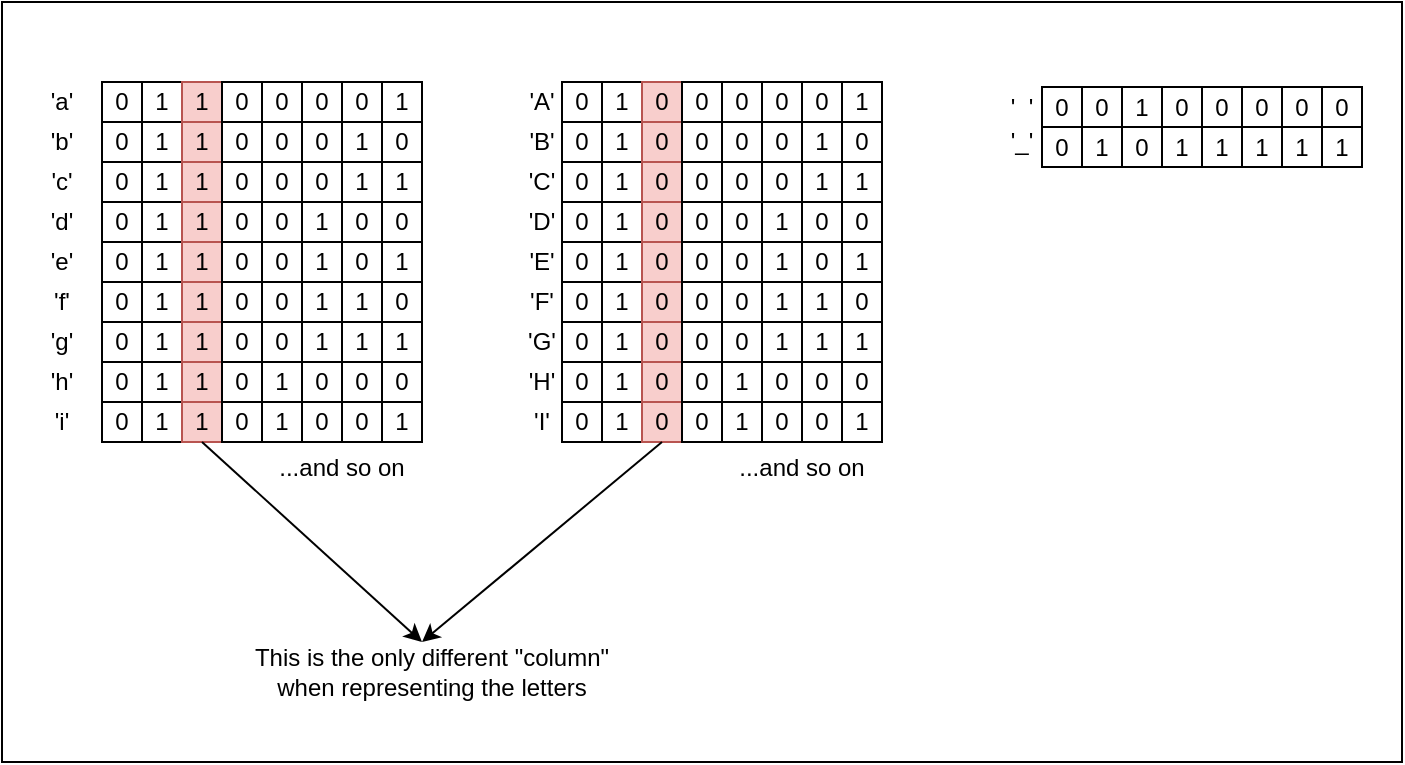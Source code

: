 <mxfile version="20.8.16" type="device"><diagram name="Page-1" id="T2MtLJIfRowbzRZxgwLL"><mxGraphModel dx="1434" dy="854" grid="1" gridSize="10" guides="1" tooltips="1" connect="1" arrows="1" fold="1" page="1" pageScale="1" pageWidth="827" pageHeight="1169" math="0" shadow="0"><root><mxCell id="0"/><mxCell id="1" parent="0"/><mxCell id="EONJ23o-g18Orfq3QXqf-347" value="" style="rounded=0;whiteSpace=wrap;html=1;" vertex="1" parent="1"><mxGeometry x="110" y="80" width="700" height="380" as="geometry"/></mxCell><mxCell id="EONJ23o-g18Orfq3QXqf-1" value="0" style="rounded=0;whiteSpace=wrap;html=1;" vertex="1" parent="1"><mxGeometry x="160" y="120" width="20" height="20" as="geometry"/></mxCell><mxCell id="EONJ23o-g18Orfq3QXqf-2" value="1" style="rounded=0;whiteSpace=wrap;html=1;" vertex="1" parent="1"><mxGeometry x="180" y="120" width="20" height="20" as="geometry"/></mxCell><mxCell id="EONJ23o-g18Orfq3QXqf-3" value="1" style="rounded=0;whiteSpace=wrap;html=1;fillColor=#f8cecc;strokeColor=#b85450;" vertex="1" parent="1"><mxGeometry x="200" y="120" width="20" height="20" as="geometry"/></mxCell><mxCell id="EONJ23o-g18Orfq3QXqf-4" value="0" style="rounded=0;whiteSpace=wrap;html=1;" vertex="1" parent="1"><mxGeometry x="220" y="120" width="20" height="20" as="geometry"/></mxCell><mxCell id="EONJ23o-g18Orfq3QXqf-5" value="0" style="rounded=0;whiteSpace=wrap;html=1;" vertex="1" parent="1"><mxGeometry x="240" y="120" width="20" height="20" as="geometry"/></mxCell><mxCell id="EONJ23o-g18Orfq3QXqf-6" value="0" style="rounded=0;whiteSpace=wrap;html=1;" vertex="1" parent="1"><mxGeometry x="260" y="120" width="20" height="20" as="geometry"/></mxCell><mxCell id="EONJ23o-g18Orfq3QXqf-7" value="0" style="rounded=0;whiteSpace=wrap;html=1;" vertex="1" parent="1"><mxGeometry x="280" y="120" width="20" height="20" as="geometry"/></mxCell><mxCell id="EONJ23o-g18Orfq3QXqf-8" value="1" style="rounded=0;whiteSpace=wrap;html=1;" vertex="1" parent="1"><mxGeometry x="300" y="120" width="20" height="20" as="geometry"/></mxCell><mxCell id="EONJ23o-g18Orfq3QXqf-9" value="0" style="rounded=0;whiteSpace=wrap;html=1;" vertex="1" parent="1"><mxGeometry x="160" y="140" width="20" height="20" as="geometry"/></mxCell><mxCell id="EONJ23o-g18Orfq3QXqf-10" value="1" style="rounded=0;whiteSpace=wrap;html=1;" vertex="1" parent="1"><mxGeometry x="180" y="140" width="20" height="20" as="geometry"/></mxCell><mxCell id="EONJ23o-g18Orfq3QXqf-11" value="1" style="rounded=0;whiteSpace=wrap;html=1;fillColor=#f8cecc;strokeColor=#b85450;" vertex="1" parent="1"><mxGeometry x="200" y="140" width="20" height="20" as="geometry"/></mxCell><mxCell id="EONJ23o-g18Orfq3QXqf-12" value="0" style="rounded=0;whiteSpace=wrap;html=1;" vertex="1" parent="1"><mxGeometry x="220" y="140" width="20" height="20" as="geometry"/></mxCell><mxCell id="EONJ23o-g18Orfq3QXqf-13" value="0" style="rounded=0;whiteSpace=wrap;html=1;" vertex="1" parent="1"><mxGeometry x="240" y="140" width="20" height="20" as="geometry"/></mxCell><mxCell id="EONJ23o-g18Orfq3QXqf-14" value="0" style="rounded=0;whiteSpace=wrap;html=1;" vertex="1" parent="1"><mxGeometry x="260" y="140" width="20" height="20" as="geometry"/></mxCell><mxCell id="EONJ23o-g18Orfq3QXqf-15" value="1" style="rounded=0;whiteSpace=wrap;html=1;" vertex="1" parent="1"><mxGeometry x="280" y="140" width="20" height="20" as="geometry"/></mxCell><mxCell id="EONJ23o-g18Orfq3QXqf-16" value="0" style="rounded=0;whiteSpace=wrap;html=1;" vertex="1" parent="1"><mxGeometry x="300" y="140" width="20" height="20" as="geometry"/></mxCell><mxCell id="EONJ23o-g18Orfq3QXqf-17" value="0" style="rounded=0;whiteSpace=wrap;html=1;" vertex="1" parent="1"><mxGeometry x="160" y="160" width="20" height="20" as="geometry"/></mxCell><mxCell id="EONJ23o-g18Orfq3QXqf-18" value="1" style="rounded=0;whiteSpace=wrap;html=1;" vertex="1" parent="1"><mxGeometry x="180" y="160" width="20" height="20" as="geometry"/></mxCell><mxCell id="EONJ23o-g18Orfq3QXqf-19" value="1" style="rounded=0;whiteSpace=wrap;html=1;fillColor=#f8cecc;strokeColor=#b85450;" vertex="1" parent="1"><mxGeometry x="200" y="160" width="20" height="20" as="geometry"/></mxCell><mxCell id="EONJ23o-g18Orfq3QXqf-20" value="0" style="rounded=0;whiteSpace=wrap;html=1;" vertex="1" parent="1"><mxGeometry x="220" y="160" width="20" height="20" as="geometry"/></mxCell><mxCell id="EONJ23o-g18Orfq3QXqf-21" value="0" style="rounded=0;whiteSpace=wrap;html=1;" vertex="1" parent="1"><mxGeometry x="240" y="160" width="20" height="20" as="geometry"/></mxCell><mxCell id="EONJ23o-g18Orfq3QXqf-22" value="0" style="rounded=0;whiteSpace=wrap;html=1;" vertex="1" parent="1"><mxGeometry x="260" y="160" width="20" height="20" as="geometry"/></mxCell><mxCell id="EONJ23o-g18Orfq3QXqf-23" value="1" style="rounded=0;whiteSpace=wrap;html=1;" vertex="1" parent="1"><mxGeometry x="280" y="160" width="20" height="20" as="geometry"/></mxCell><mxCell id="EONJ23o-g18Orfq3QXqf-24" value="1" style="rounded=0;whiteSpace=wrap;html=1;" vertex="1" parent="1"><mxGeometry x="300" y="160" width="20" height="20" as="geometry"/></mxCell><mxCell id="EONJ23o-g18Orfq3QXqf-25" value="0" style="rounded=0;whiteSpace=wrap;html=1;" vertex="1" parent="1"><mxGeometry x="160" y="180" width="20" height="20" as="geometry"/></mxCell><mxCell id="EONJ23o-g18Orfq3QXqf-26" value="1" style="rounded=0;whiteSpace=wrap;html=1;" vertex="1" parent="1"><mxGeometry x="180" y="180" width="20" height="20" as="geometry"/></mxCell><mxCell id="EONJ23o-g18Orfq3QXqf-27" value="1" style="rounded=0;whiteSpace=wrap;html=1;fillColor=#f8cecc;strokeColor=#b85450;" vertex="1" parent="1"><mxGeometry x="200" y="180" width="20" height="20" as="geometry"/></mxCell><mxCell id="EONJ23o-g18Orfq3QXqf-28" value="0" style="rounded=0;whiteSpace=wrap;html=1;" vertex="1" parent="1"><mxGeometry x="220" y="180" width="20" height="20" as="geometry"/></mxCell><mxCell id="EONJ23o-g18Orfq3QXqf-29" value="0" style="rounded=0;whiteSpace=wrap;html=1;" vertex="1" parent="1"><mxGeometry x="240" y="180" width="20" height="20" as="geometry"/></mxCell><mxCell id="EONJ23o-g18Orfq3QXqf-30" value="1" style="rounded=0;whiteSpace=wrap;html=1;" vertex="1" parent="1"><mxGeometry x="260" y="180" width="20" height="20" as="geometry"/></mxCell><mxCell id="EONJ23o-g18Orfq3QXqf-31" value="0" style="rounded=0;whiteSpace=wrap;html=1;" vertex="1" parent="1"><mxGeometry x="280" y="180" width="20" height="20" as="geometry"/></mxCell><mxCell id="EONJ23o-g18Orfq3QXqf-32" value="0" style="rounded=0;whiteSpace=wrap;html=1;" vertex="1" parent="1"><mxGeometry x="300" y="180" width="20" height="20" as="geometry"/></mxCell><mxCell id="EONJ23o-g18Orfq3QXqf-33" value="0" style="rounded=0;whiteSpace=wrap;html=1;" vertex="1" parent="1"><mxGeometry x="160" y="200" width="20" height="20" as="geometry"/></mxCell><mxCell id="EONJ23o-g18Orfq3QXqf-34" value="1" style="rounded=0;whiteSpace=wrap;html=1;" vertex="1" parent="1"><mxGeometry x="180" y="200" width="20" height="20" as="geometry"/></mxCell><mxCell id="EONJ23o-g18Orfq3QXqf-35" value="1" style="rounded=0;whiteSpace=wrap;html=1;fillColor=#f8cecc;strokeColor=#b85450;" vertex="1" parent="1"><mxGeometry x="200" y="200" width="20" height="20" as="geometry"/></mxCell><mxCell id="EONJ23o-g18Orfq3QXqf-36" value="0" style="rounded=0;whiteSpace=wrap;html=1;" vertex="1" parent="1"><mxGeometry x="220" y="200" width="20" height="20" as="geometry"/></mxCell><mxCell id="EONJ23o-g18Orfq3QXqf-37" value="0" style="rounded=0;whiteSpace=wrap;html=1;" vertex="1" parent="1"><mxGeometry x="240" y="200" width="20" height="20" as="geometry"/></mxCell><mxCell id="EONJ23o-g18Orfq3QXqf-38" value="1" style="rounded=0;whiteSpace=wrap;html=1;" vertex="1" parent="1"><mxGeometry x="260" y="200" width="20" height="20" as="geometry"/></mxCell><mxCell id="EONJ23o-g18Orfq3QXqf-39" value="0" style="rounded=0;whiteSpace=wrap;html=1;" vertex="1" parent="1"><mxGeometry x="280" y="200" width="20" height="20" as="geometry"/></mxCell><mxCell id="EONJ23o-g18Orfq3QXqf-40" value="1" style="rounded=0;whiteSpace=wrap;html=1;" vertex="1" parent="1"><mxGeometry x="300" y="200" width="20" height="20" as="geometry"/></mxCell><mxCell id="EONJ23o-g18Orfq3QXqf-41" value="0" style="rounded=0;whiteSpace=wrap;html=1;" vertex="1" parent="1"><mxGeometry x="160" y="220" width="20" height="20" as="geometry"/></mxCell><mxCell id="EONJ23o-g18Orfq3QXqf-42" value="1" style="rounded=0;whiteSpace=wrap;html=1;" vertex="1" parent="1"><mxGeometry x="180" y="220" width="20" height="20" as="geometry"/></mxCell><mxCell id="EONJ23o-g18Orfq3QXqf-43" value="1" style="rounded=0;whiteSpace=wrap;html=1;fillColor=#f8cecc;strokeColor=#b85450;" vertex="1" parent="1"><mxGeometry x="200" y="220" width="20" height="20" as="geometry"/></mxCell><mxCell id="EONJ23o-g18Orfq3QXqf-44" value="0" style="rounded=0;whiteSpace=wrap;html=1;" vertex="1" parent="1"><mxGeometry x="220" y="220" width="20" height="20" as="geometry"/></mxCell><mxCell id="EONJ23o-g18Orfq3QXqf-45" value="0" style="rounded=0;whiteSpace=wrap;html=1;" vertex="1" parent="1"><mxGeometry x="240" y="220" width="20" height="20" as="geometry"/></mxCell><mxCell id="EONJ23o-g18Orfq3QXqf-46" value="1" style="rounded=0;whiteSpace=wrap;html=1;" vertex="1" parent="1"><mxGeometry x="260" y="220" width="20" height="20" as="geometry"/></mxCell><mxCell id="EONJ23o-g18Orfq3QXqf-47" value="1" style="rounded=0;whiteSpace=wrap;html=1;" vertex="1" parent="1"><mxGeometry x="280" y="220" width="20" height="20" as="geometry"/></mxCell><mxCell id="EONJ23o-g18Orfq3QXqf-48" value="0" style="rounded=0;whiteSpace=wrap;html=1;" vertex="1" parent="1"><mxGeometry x="300" y="220" width="20" height="20" as="geometry"/></mxCell><mxCell id="EONJ23o-g18Orfq3QXqf-49" value="0" style="rounded=0;whiteSpace=wrap;html=1;" vertex="1" parent="1"><mxGeometry x="160" y="240" width="20" height="20" as="geometry"/></mxCell><mxCell id="EONJ23o-g18Orfq3QXqf-50" value="1" style="rounded=0;whiteSpace=wrap;html=1;" vertex="1" parent="1"><mxGeometry x="180" y="240" width="20" height="20" as="geometry"/></mxCell><mxCell id="EONJ23o-g18Orfq3QXqf-51" value="1" style="rounded=0;whiteSpace=wrap;html=1;fillColor=#f8cecc;strokeColor=#b85450;" vertex="1" parent="1"><mxGeometry x="200" y="240" width="20" height="20" as="geometry"/></mxCell><mxCell id="EONJ23o-g18Orfq3QXqf-52" value="0" style="rounded=0;whiteSpace=wrap;html=1;" vertex="1" parent="1"><mxGeometry x="220" y="240" width="20" height="20" as="geometry"/></mxCell><mxCell id="EONJ23o-g18Orfq3QXqf-53" value="0" style="rounded=0;whiteSpace=wrap;html=1;" vertex="1" parent="1"><mxGeometry x="240" y="240" width="20" height="20" as="geometry"/></mxCell><mxCell id="EONJ23o-g18Orfq3QXqf-54" value="1" style="rounded=0;whiteSpace=wrap;html=1;" vertex="1" parent="1"><mxGeometry x="260" y="240" width="20" height="20" as="geometry"/></mxCell><mxCell id="EONJ23o-g18Orfq3QXqf-55" value="1" style="rounded=0;whiteSpace=wrap;html=1;" vertex="1" parent="1"><mxGeometry x="280" y="240" width="20" height="20" as="geometry"/></mxCell><mxCell id="EONJ23o-g18Orfq3QXqf-56" value="1" style="rounded=0;whiteSpace=wrap;html=1;" vertex="1" parent="1"><mxGeometry x="300" y="240" width="20" height="20" as="geometry"/></mxCell><mxCell id="EONJ23o-g18Orfq3QXqf-73" value="0" style="rounded=0;whiteSpace=wrap;html=1;" vertex="1" parent="1"><mxGeometry x="160" y="260" width="20" height="20" as="geometry"/></mxCell><mxCell id="EONJ23o-g18Orfq3QXqf-74" value="1" style="rounded=0;whiteSpace=wrap;html=1;" vertex="1" parent="1"><mxGeometry x="180" y="260" width="20" height="20" as="geometry"/></mxCell><mxCell id="EONJ23o-g18Orfq3QXqf-75" value="1" style="rounded=0;whiteSpace=wrap;html=1;fillColor=#f8cecc;strokeColor=#b85450;" vertex="1" parent="1"><mxGeometry x="200" y="260" width="20" height="20" as="geometry"/></mxCell><mxCell id="EONJ23o-g18Orfq3QXqf-76" value="0" style="rounded=0;whiteSpace=wrap;html=1;" vertex="1" parent="1"><mxGeometry x="220" y="260" width="20" height="20" as="geometry"/></mxCell><mxCell id="EONJ23o-g18Orfq3QXqf-77" value="1" style="rounded=0;whiteSpace=wrap;html=1;" vertex="1" parent="1"><mxGeometry x="240" y="260" width="20" height="20" as="geometry"/></mxCell><mxCell id="EONJ23o-g18Orfq3QXqf-78" value="0" style="rounded=0;whiteSpace=wrap;html=1;" vertex="1" parent="1"><mxGeometry x="260" y="260" width="20" height="20" as="geometry"/></mxCell><mxCell id="EONJ23o-g18Orfq3QXqf-79" value="0" style="rounded=0;whiteSpace=wrap;html=1;" vertex="1" parent="1"><mxGeometry x="280" y="260" width="20" height="20" as="geometry"/></mxCell><mxCell id="EONJ23o-g18Orfq3QXqf-80" value="0" style="rounded=0;whiteSpace=wrap;html=1;" vertex="1" parent="1"><mxGeometry x="300" y="260" width="20" height="20" as="geometry"/></mxCell><mxCell id="EONJ23o-g18Orfq3QXqf-89" value="0" style="rounded=0;whiteSpace=wrap;html=1;" vertex="1" parent="1"><mxGeometry x="160" y="280" width="20" height="20" as="geometry"/></mxCell><mxCell id="EONJ23o-g18Orfq3QXqf-90" value="1" style="rounded=0;whiteSpace=wrap;html=1;" vertex="1" parent="1"><mxGeometry x="180" y="280" width="20" height="20" as="geometry"/></mxCell><mxCell id="EONJ23o-g18Orfq3QXqf-91" value="1" style="rounded=0;whiteSpace=wrap;html=1;fillColor=#f8cecc;strokeColor=#b85450;" vertex="1" parent="1"><mxGeometry x="200" y="280" width="20" height="20" as="geometry"/></mxCell><mxCell id="EONJ23o-g18Orfq3QXqf-92" value="0" style="rounded=0;whiteSpace=wrap;html=1;" vertex="1" parent="1"><mxGeometry x="220" y="280" width="20" height="20" as="geometry"/></mxCell><mxCell id="EONJ23o-g18Orfq3QXqf-93" value="1" style="rounded=0;whiteSpace=wrap;html=1;" vertex="1" parent="1"><mxGeometry x="240" y="280" width="20" height="20" as="geometry"/></mxCell><mxCell id="EONJ23o-g18Orfq3QXqf-94" value="0" style="rounded=0;whiteSpace=wrap;html=1;" vertex="1" parent="1"><mxGeometry x="260" y="280" width="20" height="20" as="geometry"/></mxCell><mxCell id="EONJ23o-g18Orfq3QXqf-95" value="0" style="rounded=0;whiteSpace=wrap;html=1;" vertex="1" parent="1"><mxGeometry x="280" y="280" width="20" height="20" as="geometry"/></mxCell><mxCell id="EONJ23o-g18Orfq3QXqf-96" value="1" style="rounded=0;whiteSpace=wrap;html=1;" vertex="1" parent="1"><mxGeometry x="300" y="280" width="20" height="20" as="geometry"/></mxCell><mxCell id="EONJ23o-g18Orfq3QXqf-153" value="'a'" style="text;html=1;strokeColor=none;fillColor=none;align=center;verticalAlign=middle;whiteSpace=wrap;rounded=0;" vertex="1" parent="1"><mxGeometry x="130" y="122.5" width="20" height="15" as="geometry"/></mxCell><mxCell id="EONJ23o-g18Orfq3QXqf-154" value="'b'" style="text;html=1;strokeColor=none;fillColor=none;align=center;verticalAlign=middle;whiteSpace=wrap;rounded=0;" vertex="1" parent="1"><mxGeometry x="130" y="142.5" width="20" height="15" as="geometry"/></mxCell><mxCell id="EONJ23o-g18Orfq3QXqf-155" value="'c'" style="text;html=1;strokeColor=none;fillColor=none;align=center;verticalAlign=middle;whiteSpace=wrap;rounded=0;" vertex="1" parent="1"><mxGeometry x="130" y="162.5" width="20" height="15" as="geometry"/></mxCell><mxCell id="EONJ23o-g18Orfq3QXqf-156" value="'d'" style="text;html=1;strokeColor=none;fillColor=none;align=center;verticalAlign=middle;whiteSpace=wrap;rounded=0;" vertex="1" parent="1"><mxGeometry x="130" y="182.5" width="20" height="15" as="geometry"/></mxCell><mxCell id="EONJ23o-g18Orfq3QXqf-157" value="'e'" style="text;html=1;strokeColor=none;fillColor=none;align=center;verticalAlign=middle;whiteSpace=wrap;rounded=0;" vertex="1" parent="1"><mxGeometry x="130" y="202.5" width="20" height="15" as="geometry"/></mxCell><mxCell id="EONJ23o-g18Orfq3QXqf-158" value="'f'" style="text;html=1;strokeColor=none;fillColor=none;align=center;verticalAlign=middle;whiteSpace=wrap;rounded=0;" vertex="1" parent="1"><mxGeometry x="130" y="222.5" width="20" height="15" as="geometry"/></mxCell><mxCell id="EONJ23o-g18Orfq3QXqf-159" value="'g'" style="text;html=1;strokeColor=none;fillColor=none;align=center;verticalAlign=middle;whiteSpace=wrap;rounded=0;" vertex="1" parent="1"><mxGeometry x="130" y="242.5" width="20" height="15" as="geometry"/></mxCell><mxCell id="EONJ23o-g18Orfq3QXqf-160" value="'h'" style="text;html=1;strokeColor=none;fillColor=none;align=center;verticalAlign=middle;whiteSpace=wrap;rounded=0;" vertex="1" parent="1"><mxGeometry x="130" y="262.5" width="20" height="15" as="geometry"/></mxCell><mxCell id="EONJ23o-g18Orfq3QXqf-161" value="'i'" style="text;html=1;strokeColor=none;fillColor=none;align=center;verticalAlign=middle;whiteSpace=wrap;rounded=0;" vertex="1" parent="1"><mxGeometry x="130" y="282.5" width="20" height="15" as="geometry"/></mxCell><mxCell id="EONJ23o-g18Orfq3QXqf-169" value="0" style="rounded=0;whiteSpace=wrap;html=1;" vertex="1" parent="1"><mxGeometry x="390" y="120" width="20" height="20" as="geometry"/></mxCell><mxCell id="EONJ23o-g18Orfq3QXqf-170" value="1" style="rounded=0;whiteSpace=wrap;html=1;" vertex="1" parent="1"><mxGeometry x="410" y="120" width="20" height="20" as="geometry"/></mxCell><mxCell id="EONJ23o-g18Orfq3QXqf-171" value="0" style="rounded=0;whiteSpace=wrap;html=1;fillColor=#f8cecc;strokeColor=#b85450;" vertex="1" parent="1"><mxGeometry x="430" y="120" width="20" height="20" as="geometry"/></mxCell><mxCell id="EONJ23o-g18Orfq3QXqf-172" value="0" style="rounded=0;whiteSpace=wrap;html=1;" vertex="1" parent="1"><mxGeometry x="450" y="120" width="20" height="20" as="geometry"/></mxCell><mxCell id="EONJ23o-g18Orfq3QXqf-241" value="'A'" style="text;html=1;strokeColor=none;fillColor=none;align=center;verticalAlign=middle;whiteSpace=wrap;rounded=0;" vertex="1" parent="1"><mxGeometry x="370" y="122.5" width="20" height="15" as="geometry"/></mxCell><mxCell id="EONJ23o-g18Orfq3QXqf-242" value="'B'" style="text;html=1;strokeColor=none;fillColor=none;align=center;verticalAlign=middle;whiteSpace=wrap;rounded=0;" vertex="1" parent="1"><mxGeometry x="370" y="142.5" width="20" height="15" as="geometry"/></mxCell><mxCell id="EONJ23o-g18Orfq3QXqf-243" value="'C'" style="text;html=1;strokeColor=none;fillColor=none;align=center;verticalAlign=middle;whiteSpace=wrap;rounded=0;" vertex="1" parent="1"><mxGeometry x="370" y="162.5" width="20" height="15" as="geometry"/></mxCell><mxCell id="EONJ23o-g18Orfq3QXqf-244" value="'D'" style="text;html=1;strokeColor=none;fillColor=none;align=center;verticalAlign=middle;whiteSpace=wrap;rounded=0;" vertex="1" parent="1"><mxGeometry x="370" y="182.5" width="20" height="15" as="geometry"/></mxCell><mxCell id="EONJ23o-g18Orfq3QXqf-245" value="'E'" style="text;html=1;strokeColor=none;fillColor=none;align=center;verticalAlign=middle;whiteSpace=wrap;rounded=0;" vertex="1" parent="1"><mxGeometry x="370" y="202.5" width="20" height="15" as="geometry"/></mxCell><mxCell id="EONJ23o-g18Orfq3QXqf-246" value="'F'" style="text;html=1;strokeColor=none;fillColor=none;align=center;verticalAlign=middle;whiteSpace=wrap;rounded=0;" vertex="1" parent="1"><mxGeometry x="370" y="222.5" width="20" height="15" as="geometry"/></mxCell><mxCell id="EONJ23o-g18Orfq3QXqf-247" value="'G'" style="text;html=1;strokeColor=none;fillColor=none;align=center;verticalAlign=middle;whiteSpace=wrap;rounded=0;" vertex="1" parent="1"><mxGeometry x="370" y="242.5" width="20" height="15" as="geometry"/></mxCell><mxCell id="EONJ23o-g18Orfq3QXqf-248" value="'H'" style="text;html=1;strokeColor=none;fillColor=none;align=center;verticalAlign=middle;whiteSpace=wrap;rounded=0;" vertex="1" parent="1"><mxGeometry x="370" y="262.5" width="20" height="15" as="geometry"/></mxCell><mxCell id="EONJ23o-g18Orfq3QXqf-249" value="'I'" style="text;html=1;strokeColor=none;fillColor=none;align=center;verticalAlign=middle;whiteSpace=wrap;rounded=0;" vertex="1" parent="1"><mxGeometry x="370" y="282.5" width="20" height="15" as="geometry"/></mxCell><mxCell id="EONJ23o-g18Orfq3QXqf-250" value="0" style="rounded=0;whiteSpace=wrap;html=1;" vertex="1" parent="1"><mxGeometry x="470" y="120" width="20" height="20" as="geometry"/></mxCell><mxCell id="EONJ23o-g18Orfq3QXqf-251" value="0" style="rounded=0;whiteSpace=wrap;html=1;" vertex="1" parent="1"><mxGeometry x="490" y="120" width="20" height="20" as="geometry"/></mxCell><mxCell id="EONJ23o-g18Orfq3QXqf-252" value="0" style="rounded=0;whiteSpace=wrap;html=1;" vertex="1" parent="1"><mxGeometry x="510" y="120" width="20" height="20" as="geometry"/></mxCell><mxCell id="EONJ23o-g18Orfq3QXqf-253" value="1" style="rounded=0;whiteSpace=wrap;html=1;" vertex="1" parent="1"><mxGeometry x="530" y="120" width="20" height="20" as="geometry"/></mxCell><mxCell id="EONJ23o-g18Orfq3QXqf-254" value="0" style="rounded=0;whiteSpace=wrap;html=1;" vertex="1" parent="1"><mxGeometry x="470" y="140" width="20" height="20" as="geometry"/></mxCell><mxCell id="EONJ23o-g18Orfq3QXqf-255" value="0" style="rounded=0;whiteSpace=wrap;html=1;" vertex="1" parent="1"><mxGeometry x="490" y="140" width="20" height="20" as="geometry"/></mxCell><mxCell id="EONJ23o-g18Orfq3QXqf-256" value="1" style="rounded=0;whiteSpace=wrap;html=1;" vertex="1" parent="1"><mxGeometry x="510" y="140" width="20" height="20" as="geometry"/></mxCell><mxCell id="EONJ23o-g18Orfq3QXqf-257" value="0" style="rounded=0;whiteSpace=wrap;html=1;" vertex="1" parent="1"><mxGeometry x="530" y="140" width="20" height="20" as="geometry"/></mxCell><mxCell id="EONJ23o-g18Orfq3QXqf-258" value="0" style="rounded=0;whiteSpace=wrap;html=1;" vertex="1" parent="1"><mxGeometry x="470" y="160" width="20" height="20" as="geometry"/></mxCell><mxCell id="EONJ23o-g18Orfq3QXqf-259" value="0" style="rounded=0;whiteSpace=wrap;html=1;" vertex="1" parent="1"><mxGeometry x="490" y="160" width="20" height="20" as="geometry"/></mxCell><mxCell id="EONJ23o-g18Orfq3QXqf-260" value="1" style="rounded=0;whiteSpace=wrap;html=1;" vertex="1" parent="1"><mxGeometry x="510" y="160" width="20" height="20" as="geometry"/></mxCell><mxCell id="EONJ23o-g18Orfq3QXqf-261" value="1" style="rounded=0;whiteSpace=wrap;html=1;" vertex="1" parent="1"><mxGeometry x="530" y="160" width="20" height="20" as="geometry"/></mxCell><mxCell id="EONJ23o-g18Orfq3QXqf-262" value="0" style="rounded=0;whiteSpace=wrap;html=1;" vertex="1" parent="1"><mxGeometry x="470" y="180" width="20" height="20" as="geometry"/></mxCell><mxCell id="EONJ23o-g18Orfq3QXqf-263" value="1" style="rounded=0;whiteSpace=wrap;html=1;" vertex="1" parent="1"><mxGeometry x="490" y="180" width="20" height="20" as="geometry"/></mxCell><mxCell id="EONJ23o-g18Orfq3QXqf-264" value="0" style="rounded=0;whiteSpace=wrap;html=1;" vertex="1" parent="1"><mxGeometry x="510" y="180" width="20" height="20" as="geometry"/></mxCell><mxCell id="EONJ23o-g18Orfq3QXqf-265" value="0" style="rounded=0;whiteSpace=wrap;html=1;" vertex="1" parent="1"><mxGeometry x="530" y="180" width="20" height="20" as="geometry"/></mxCell><mxCell id="EONJ23o-g18Orfq3QXqf-266" value="0" style="rounded=0;whiteSpace=wrap;html=1;" vertex="1" parent="1"><mxGeometry x="470" y="200" width="20" height="20" as="geometry"/></mxCell><mxCell id="EONJ23o-g18Orfq3QXqf-267" value="1" style="rounded=0;whiteSpace=wrap;html=1;" vertex="1" parent="1"><mxGeometry x="490" y="200" width="20" height="20" as="geometry"/></mxCell><mxCell id="EONJ23o-g18Orfq3QXqf-268" value="0" style="rounded=0;whiteSpace=wrap;html=1;" vertex="1" parent="1"><mxGeometry x="510" y="200" width="20" height="20" as="geometry"/></mxCell><mxCell id="EONJ23o-g18Orfq3QXqf-269" value="1" style="rounded=0;whiteSpace=wrap;html=1;" vertex="1" parent="1"><mxGeometry x="530" y="200" width="20" height="20" as="geometry"/></mxCell><mxCell id="EONJ23o-g18Orfq3QXqf-270" value="0" style="rounded=0;whiteSpace=wrap;html=1;" vertex="1" parent="1"><mxGeometry x="470" y="220" width="20" height="20" as="geometry"/></mxCell><mxCell id="EONJ23o-g18Orfq3QXqf-271" value="1" style="rounded=0;whiteSpace=wrap;html=1;" vertex="1" parent="1"><mxGeometry x="490" y="220" width="20" height="20" as="geometry"/></mxCell><mxCell id="EONJ23o-g18Orfq3QXqf-272" value="1" style="rounded=0;whiteSpace=wrap;html=1;" vertex="1" parent="1"><mxGeometry x="510" y="220" width="20" height="20" as="geometry"/></mxCell><mxCell id="EONJ23o-g18Orfq3QXqf-273" value="0" style="rounded=0;whiteSpace=wrap;html=1;" vertex="1" parent="1"><mxGeometry x="530" y="220" width="20" height="20" as="geometry"/></mxCell><mxCell id="EONJ23o-g18Orfq3QXqf-274" value="0" style="rounded=0;whiteSpace=wrap;html=1;" vertex="1" parent="1"><mxGeometry x="470" y="240" width="20" height="20" as="geometry"/></mxCell><mxCell id="EONJ23o-g18Orfq3QXqf-275" value="1" style="rounded=0;whiteSpace=wrap;html=1;" vertex="1" parent="1"><mxGeometry x="490" y="240" width="20" height="20" as="geometry"/></mxCell><mxCell id="EONJ23o-g18Orfq3QXqf-276" value="1" style="rounded=0;whiteSpace=wrap;html=1;" vertex="1" parent="1"><mxGeometry x="510" y="240" width="20" height="20" as="geometry"/></mxCell><mxCell id="EONJ23o-g18Orfq3QXqf-277" value="1" style="rounded=0;whiteSpace=wrap;html=1;" vertex="1" parent="1"><mxGeometry x="530" y="240" width="20" height="20" as="geometry"/></mxCell><mxCell id="EONJ23o-g18Orfq3QXqf-278" value="1" style="rounded=0;whiteSpace=wrap;html=1;" vertex="1" parent="1"><mxGeometry x="470" y="260" width="20" height="20" as="geometry"/></mxCell><mxCell id="EONJ23o-g18Orfq3QXqf-279" value="0" style="rounded=0;whiteSpace=wrap;html=1;" vertex="1" parent="1"><mxGeometry x="490" y="260" width="20" height="20" as="geometry"/></mxCell><mxCell id="EONJ23o-g18Orfq3QXqf-280" value="0" style="rounded=0;whiteSpace=wrap;html=1;" vertex="1" parent="1"><mxGeometry x="510" y="260" width="20" height="20" as="geometry"/></mxCell><mxCell id="EONJ23o-g18Orfq3QXqf-281" value="0" style="rounded=0;whiteSpace=wrap;html=1;" vertex="1" parent="1"><mxGeometry x="530" y="260" width="20" height="20" as="geometry"/></mxCell><mxCell id="EONJ23o-g18Orfq3QXqf-282" value="1" style="rounded=0;whiteSpace=wrap;html=1;" vertex="1" parent="1"><mxGeometry x="470" y="280" width="20" height="20" as="geometry"/></mxCell><mxCell id="EONJ23o-g18Orfq3QXqf-283" value="0" style="rounded=0;whiteSpace=wrap;html=1;" vertex="1" parent="1"><mxGeometry x="490" y="280" width="20" height="20" as="geometry"/></mxCell><mxCell id="EONJ23o-g18Orfq3QXqf-284" value="0" style="rounded=0;whiteSpace=wrap;html=1;" vertex="1" parent="1"><mxGeometry x="510" y="280" width="20" height="20" as="geometry"/></mxCell><mxCell id="EONJ23o-g18Orfq3QXqf-285" value="1" style="rounded=0;whiteSpace=wrap;html=1;" vertex="1" parent="1"><mxGeometry x="530" y="280" width="20" height="20" as="geometry"/></mxCell><mxCell id="EONJ23o-g18Orfq3QXqf-286" value="0" style="rounded=0;whiteSpace=wrap;html=1;" vertex="1" parent="1"><mxGeometry x="390" y="140" width="20" height="20" as="geometry"/></mxCell><mxCell id="EONJ23o-g18Orfq3QXqf-287" value="1" style="rounded=0;whiteSpace=wrap;html=1;" vertex="1" parent="1"><mxGeometry x="410" y="140" width="20" height="20" as="geometry"/></mxCell><mxCell id="EONJ23o-g18Orfq3QXqf-288" value="0" style="rounded=0;whiteSpace=wrap;html=1;fillColor=#f8cecc;strokeColor=#b85450;" vertex="1" parent="1"><mxGeometry x="430" y="140" width="20" height="20" as="geometry"/></mxCell><mxCell id="EONJ23o-g18Orfq3QXqf-289" value="0" style="rounded=0;whiteSpace=wrap;html=1;" vertex="1" parent="1"><mxGeometry x="450" y="140" width="20" height="20" as="geometry"/></mxCell><mxCell id="EONJ23o-g18Orfq3QXqf-290" value="0" style="rounded=0;whiteSpace=wrap;html=1;" vertex="1" parent="1"><mxGeometry x="390" y="160" width="20" height="20" as="geometry"/></mxCell><mxCell id="EONJ23o-g18Orfq3QXqf-291" value="1" style="rounded=0;whiteSpace=wrap;html=1;" vertex="1" parent="1"><mxGeometry x="410" y="160" width="20" height="20" as="geometry"/></mxCell><mxCell id="EONJ23o-g18Orfq3QXqf-292" value="0" style="rounded=0;whiteSpace=wrap;html=1;fillColor=#f8cecc;strokeColor=#b85450;" vertex="1" parent="1"><mxGeometry x="430" y="160" width="20" height="20" as="geometry"/></mxCell><mxCell id="EONJ23o-g18Orfq3QXqf-293" value="0" style="rounded=0;whiteSpace=wrap;html=1;" vertex="1" parent="1"><mxGeometry x="450" y="160" width="20" height="20" as="geometry"/></mxCell><mxCell id="EONJ23o-g18Orfq3QXqf-294" value="0" style="rounded=0;whiteSpace=wrap;html=1;" vertex="1" parent="1"><mxGeometry x="390" y="180" width="20" height="20" as="geometry"/></mxCell><mxCell id="EONJ23o-g18Orfq3QXqf-295" value="1" style="rounded=0;whiteSpace=wrap;html=1;" vertex="1" parent="1"><mxGeometry x="410" y="180" width="20" height="20" as="geometry"/></mxCell><mxCell id="EONJ23o-g18Orfq3QXqf-296" value="0" style="rounded=0;whiteSpace=wrap;html=1;fillColor=#f8cecc;strokeColor=#b85450;" vertex="1" parent="1"><mxGeometry x="430" y="180" width="20" height="20" as="geometry"/></mxCell><mxCell id="EONJ23o-g18Orfq3QXqf-297" value="0" style="rounded=0;whiteSpace=wrap;html=1;" vertex="1" parent="1"><mxGeometry x="450" y="180" width="20" height="20" as="geometry"/></mxCell><mxCell id="EONJ23o-g18Orfq3QXqf-298" value="0" style="rounded=0;whiteSpace=wrap;html=1;" vertex="1" parent="1"><mxGeometry x="390" y="200" width="20" height="20" as="geometry"/></mxCell><mxCell id="EONJ23o-g18Orfq3QXqf-299" value="1" style="rounded=0;whiteSpace=wrap;html=1;" vertex="1" parent="1"><mxGeometry x="410" y="200" width="20" height="20" as="geometry"/></mxCell><mxCell id="EONJ23o-g18Orfq3QXqf-300" value="0" style="rounded=0;whiteSpace=wrap;html=1;fillColor=#f8cecc;strokeColor=#b85450;" vertex="1" parent="1"><mxGeometry x="430" y="200" width="20" height="20" as="geometry"/></mxCell><mxCell id="EONJ23o-g18Orfq3QXqf-301" value="0" style="rounded=0;whiteSpace=wrap;html=1;" vertex="1" parent="1"><mxGeometry x="450" y="200" width="20" height="20" as="geometry"/></mxCell><mxCell id="EONJ23o-g18Orfq3QXqf-302" value="0" style="rounded=0;whiteSpace=wrap;html=1;" vertex="1" parent="1"><mxGeometry x="390" y="220" width="20" height="20" as="geometry"/></mxCell><mxCell id="EONJ23o-g18Orfq3QXqf-303" value="1" style="rounded=0;whiteSpace=wrap;html=1;" vertex="1" parent="1"><mxGeometry x="410" y="220" width="20" height="20" as="geometry"/></mxCell><mxCell id="EONJ23o-g18Orfq3QXqf-304" value="0" style="rounded=0;whiteSpace=wrap;html=1;fillColor=#f8cecc;strokeColor=#b85450;" vertex="1" parent="1"><mxGeometry x="430" y="220" width="20" height="20" as="geometry"/></mxCell><mxCell id="EONJ23o-g18Orfq3QXqf-305" value="0" style="rounded=0;whiteSpace=wrap;html=1;" vertex="1" parent="1"><mxGeometry x="450" y="220" width="20" height="20" as="geometry"/></mxCell><mxCell id="EONJ23o-g18Orfq3QXqf-306" value="0" style="rounded=0;whiteSpace=wrap;html=1;" vertex="1" parent="1"><mxGeometry x="390" y="240" width="20" height="20" as="geometry"/></mxCell><mxCell id="EONJ23o-g18Orfq3QXqf-307" value="1" style="rounded=0;whiteSpace=wrap;html=1;" vertex="1" parent="1"><mxGeometry x="410" y="240" width="20" height="20" as="geometry"/></mxCell><mxCell id="EONJ23o-g18Orfq3QXqf-308" value="0" style="rounded=0;whiteSpace=wrap;html=1;fillColor=#f8cecc;strokeColor=#b85450;" vertex="1" parent="1"><mxGeometry x="430" y="240" width="20" height="20" as="geometry"/></mxCell><mxCell id="EONJ23o-g18Orfq3QXqf-309" value="0" style="rounded=0;whiteSpace=wrap;html=1;" vertex="1" parent="1"><mxGeometry x="450" y="240" width="20" height="20" as="geometry"/></mxCell><mxCell id="EONJ23o-g18Orfq3QXqf-310" value="0" style="rounded=0;whiteSpace=wrap;html=1;" vertex="1" parent="1"><mxGeometry x="390" y="260" width="20" height="20" as="geometry"/></mxCell><mxCell id="EONJ23o-g18Orfq3QXqf-311" value="1" style="rounded=0;whiteSpace=wrap;html=1;" vertex="1" parent="1"><mxGeometry x="410" y="260" width="20" height="20" as="geometry"/></mxCell><mxCell id="EONJ23o-g18Orfq3QXqf-312" value="0" style="rounded=0;whiteSpace=wrap;html=1;fillColor=#f8cecc;strokeColor=#b85450;" vertex="1" parent="1"><mxGeometry x="430" y="260" width="20" height="20" as="geometry"/></mxCell><mxCell id="EONJ23o-g18Orfq3QXqf-313" value="0" style="rounded=0;whiteSpace=wrap;html=1;" vertex="1" parent="1"><mxGeometry x="450" y="260" width="20" height="20" as="geometry"/></mxCell><mxCell id="EONJ23o-g18Orfq3QXqf-314" value="0" style="rounded=0;whiteSpace=wrap;html=1;" vertex="1" parent="1"><mxGeometry x="390" y="280" width="20" height="20" as="geometry"/></mxCell><mxCell id="EONJ23o-g18Orfq3QXqf-315" value="1" style="rounded=0;whiteSpace=wrap;html=1;" vertex="1" parent="1"><mxGeometry x="410" y="280" width="20" height="20" as="geometry"/></mxCell><mxCell id="EONJ23o-g18Orfq3QXqf-316" value="0" style="rounded=0;whiteSpace=wrap;html=1;fillColor=#f8cecc;strokeColor=#b85450;" vertex="1" parent="1"><mxGeometry x="430" y="280" width="20" height="20" as="geometry"/></mxCell><mxCell id="EONJ23o-g18Orfq3QXqf-317" value="0" style="rounded=0;whiteSpace=wrap;html=1;" vertex="1" parent="1"><mxGeometry x="450" y="280" width="20" height="20" as="geometry"/></mxCell><mxCell id="EONJ23o-g18Orfq3QXqf-320" value="...and so on" style="text;html=1;strokeColor=none;fillColor=none;align=center;verticalAlign=middle;whiteSpace=wrap;rounded=0;" vertex="1" parent="1"><mxGeometry x="240" y="297.5" width="80" height="30" as="geometry"/></mxCell><mxCell id="EONJ23o-g18Orfq3QXqf-321" value="...and so on" style="text;html=1;strokeColor=none;fillColor=none;align=center;verticalAlign=middle;whiteSpace=wrap;rounded=0;" vertex="1" parent="1"><mxGeometry x="470" y="297.5" width="80" height="30" as="geometry"/></mxCell><mxCell id="EONJ23o-g18Orfq3QXqf-322" value="" style="endArrow=classic;html=1;rounded=0;exitX=0.5;exitY=1;exitDx=0;exitDy=0;" edge="1" parent="1" source="EONJ23o-g18Orfq3QXqf-91"><mxGeometry width="50" height="50" relative="1" as="geometry"><mxPoint x="390" y="440" as="sourcePoint"/><mxPoint x="320" y="400" as="targetPoint"/></mxGeometry></mxCell><mxCell id="EONJ23o-g18Orfq3QXqf-324" value="" style="endArrow=classic;html=1;rounded=0;exitX=0.5;exitY=1;exitDx=0;exitDy=0;" edge="1" parent="1" source="EONJ23o-g18Orfq3QXqf-316"><mxGeometry width="50" height="50" relative="1" as="geometry"><mxPoint x="390" y="440" as="sourcePoint"/><mxPoint x="320" y="400" as="targetPoint"/></mxGeometry></mxCell><mxCell id="EONJ23o-g18Orfq3QXqf-325" value="This is the only different &quot;column&quot; when representing the letters" style="text;html=1;strokeColor=none;fillColor=none;align=center;verticalAlign=middle;whiteSpace=wrap;rounded=0;" vertex="1" parent="1"><mxGeometry x="230" y="400" width="190" height="30" as="geometry"/></mxCell><mxCell id="EONJ23o-g18Orfq3QXqf-329" value="0" style="rounded=0;whiteSpace=wrap;html=1;" vertex="1" parent="1"><mxGeometry x="630" y="122.5" width="20" height="20" as="geometry"/></mxCell><mxCell id="EONJ23o-g18Orfq3QXqf-330" value="0" style="rounded=0;whiteSpace=wrap;html=1;" vertex="1" parent="1"><mxGeometry x="650" y="122.5" width="20" height="20" as="geometry"/></mxCell><mxCell id="EONJ23o-g18Orfq3QXqf-331" value="1" style="rounded=0;whiteSpace=wrap;html=1;" vertex="1" parent="1"><mxGeometry x="670" y="122.5" width="20" height="20" as="geometry"/></mxCell><mxCell id="EONJ23o-g18Orfq3QXqf-332" value="0" style="rounded=0;whiteSpace=wrap;html=1;" vertex="1" parent="1"><mxGeometry x="690" y="122.5" width="20" height="20" as="geometry"/></mxCell><mxCell id="EONJ23o-g18Orfq3QXqf-333" value="0" style="rounded=0;whiteSpace=wrap;html=1;" vertex="1" parent="1"><mxGeometry x="710" y="122.5" width="20" height="20" as="geometry"/></mxCell><mxCell id="EONJ23o-g18Orfq3QXqf-334" value="0" style="rounded=0;whiteSpace=wrap;html=1;" vertex="1" parent="1"><mxGeometry x="730" y="122.5" width="20" height="20" as="geometry"/></mxCell><mxCell id="EONJ23o-g18Orfq3QXqf-335" value="0" style="rounded=0;whiteSpace=wrap;html=1;" vertex="1" parent="1"><mxGeometry x="750" y="122.5" width="20" height="20" as="geometry"/></mxCell><mxCell id="EONJ23o-g18Orfq3QXqf-336" value="0" style="rounded=0;whiteSpace=wrap;html=1;" vertex="1" parent="1"><mxGeometry x="770" y="122.5" width="20" height="20" as="geometry"/></mxCell><mxCell id="EONJ23o-g18Orfq3QXqf-337" value="0" style="rounded=0;whiteSpace=wrap;html=1;" vertex="1" parent="1"><mxGeometry x="630" y="142.5" width="20" height="20" as="geometry"/></mxCell><mxCell id="EONJ23o-g18Orfq3QXqf-338" value="1" style="rounded=0;whiteSpace=wrap;html=1;" vertex="1" parent="1"><mxGeometry x="650" y="142.5" width="20" height="20" as="geometry"/></mxCell><mxCell id="EONJ23o-g18Orfq3QXqf-339" value="0" style="rounded=0;whiteSpace=wrap;html=1;" vertex="1" parent="1"><mxGeometry x="670" y="142.5" width="20" height="20" as="geometry"/></mxCell><mxCell id="EONJ23o-g18Orfq3QXqf-340" value="1" style="rounded=0;whiteSpace=wrap;html=1;" vertex="1" parent="1"><mxGeometry x="690" y="142.5" width="20" height="20" as="geometry"/></mxCell><mxCell id="EONJ23o-g18Orfq3QXqf-341" value="1" style="rounded=0;whiteSpace=wrap;html=1;" vertex="1" parent="1"><mxGeometry x="710" y="142.5" width="20" height="20" as="geometry"/></mxCell><mxCell id="EONJ23o-g18Orfq3QXqf-342" value="1" style="rounded=0;whiteSpace=wrap;html=1;" vertex="1" parent="1"><mxGeometry x="730" y="142.5" width="20" height="20" as="geometry"/></mxCell><mxCell id="EONJ23o-g18Orfq3QXqf-343" value="1" style="rounded=0;whiteSpace=wrap;html=1;" vertex="1" parent="1"><mxGeometry x="750" y="142.5" width="20" height="20" as="geometry"/></mxCell><mxCell id="EONJ23o-g18Orfq3QXqf-344" value="1" style="rounded=0;whiteSpace=wrap;html=1;" vertex="1" parent="1"><mxGeometry x="770" y="142.5" width="20" height="20" as="geometry"/></mxCell><mxCell id="EONJ23o-g18Orfq3QXqf-345" value="'&amp;nbsp; '" style="text;html=1;strokeColor=none;fillColor=none;align=center;verticalAlign=middle;whiteSpace=wrap;rounded=0;" vertex="1" parent="1"><mxGeometry x="590" y="117.5" width="60" height="30" as="geometry"/></mxCell><mxCell id="EONJ23o-g18Orfq3QXqf-346" value="'_'" style="text;html=1;strokeColor=none;fillColor=none;align=center;verticalAlign=middle;whiteSpace=wrap;rounded=0;" vertex="1" parent="1"><mxGeometry x="610" y="142.5" width="20" height="15" as="geometry"/></mxCell></root></mxGraphModel></diagram></mxfile>